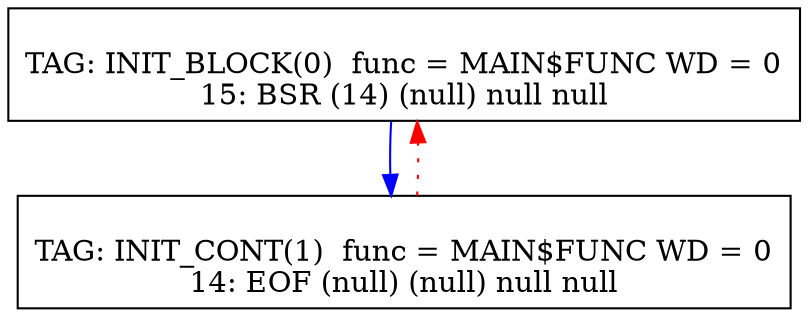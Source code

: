 digraph {
0[label="
TAG: INIT_BLOCK(0)  func = MAIN$FUNC WD = 0
15: BSR (14) (null) null null
"];
0[shape=box];
0 -> 1[color=blue]
1[label="
TAG: INIT_CONT(1)  func = MAIN$FUNC WD = 0
14: EOF (null) (null) null null
"];
1[shape=box];
1 -> 0[color=red][style=dotted]
}